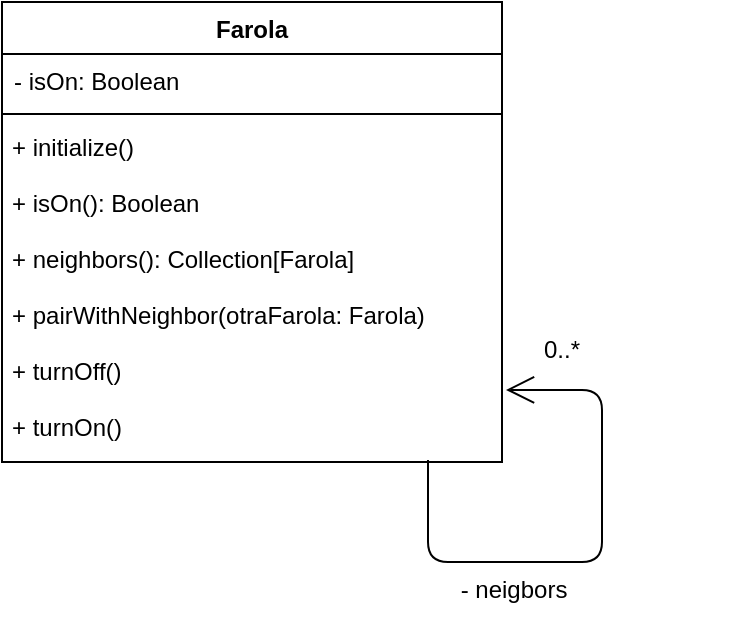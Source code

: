 <mxfile version="13.7.9" type="github"><diagram id="Uv0B0dUqf3NeSx5-Y0iP" name="Page-1"><mxGraphModel dx="643" dy="757" grid="1" gridSize="10" guides="1" tooltips="1" connect="1" arrows="1" fold="1" page="1" pageScale="1" pageWidth="850" pageHeight="1100" math="0" shadow="0"><root><mxCell id="0"/><mxCell id="1" parent="0"/><mxCell id="0iX7FI9wI3GbdkLVyjky-1" value="Farola" style="swimlane;fontStyle=1;align=center;verticalAlign=top;childLayout=stackLayout;horizontal=1;startSize=26;horizontalStack=0;resizeParent=1;resizeParentMax=0;resizeLast=0;collapsible=1;marginBottom=0;" vertex="1" parent="1"><mxGeometry x="160" y="160" width="250" height="230" as="geometry"/></mxCell><mxCell id="0iX7FI9wI3GbdkLVyjky-2" value="- isOn: Boolean" style="text;strokeColor=none;fillColor=none;align=left;verticalAlign=top;spacingLeft=4;spacingRight=4;overflow=hidden;rotatable=0;points=[[0,0.5],[1,0.5]];portConstraint=eastwest;" vertex="1" parent="0iX7FI9wI3GbdkLVyjky-1"><mxGeometry y="26" width="250" height="26" as="geometry"/></mxCell><mxCell id="0iX7FI9wI3GbdkLVyjky-3" value="" style="line;strokeWidth=1;fillColor=none;align=left;verticalAlign=middle;spacingTop=-1;spacingLeft=3;spacingRight=3;rotatable=0;labelPosition=right;points=[];portConstraint=eastwest;" vertex="1" parent="0iX7FI9wI3GbdkLVyjky-1"><mxGeometry y="52" width="250" height="8" as="geometry"/></mxCell><mxCell id="0iX7FI9wI3GbdkLVyjky-4" value="+ initialize()&#xA;&#xA;+ isOn(): Boolean&#xA;&#xA;+ neighbors(): Collection[Farola]&#xA;&#xA;+ pairWithNeighbor(otraFarola: Farola)&#xA;&#xA;+ turnOff()&#xA;&#xA;+ turnOn()" style="text;strokeColor=none;fillColor=none;align=left;verticalAlign=top;spacingLeft=4;spacingRight=4;overflow=hidden;rotatable=0;points=[[0,0.5],[1,0.5]];portConstraint=eastwest;spacingTop=0;spacing=1;glass=0;" vertex="1" parent="0iX7FI9wI3GbdkLVyjky-1"><mxGeometry y="60" width="250" height="170" as="geometry"/></mxCell><mxCell id="0iX7FI9wI3GbdkLVyjky-5" value="" style="endArrow=open;endFill=1;endSize=12;html=1;exitX=0.852;exitY=0.994;exitDx=0;exitDy=0;exitPerimeter=0;entryX=1.008;entryY=0.788;entryDx=0;entryDy=0;entryPerimeter=0;" edge="1" parent="0iX7FI9wI3GbdkLVyjky-1" source="0iX7FI9wI3GbdkLVyjky-4" target="0iX7FI9wI3GbdkLVyjky-4"><mxGeometry width="160" relative="1" as="geometry"><mxPoint x="90" y="230" as="sourcePoint"/><mxPoint x="280" y="290" as="targetPoint"/><Array as="points"><mxPoint x="213" y="280"/><mxPoint x="300" y="280"/><mxPoint x="300" y="194"/></Array></mxGeometry></mxCell><mxCell id="0iX7FI9wI3GbdkLVyjky-6" value=" - neigbors" style="text;strokeColor=none;fillColor=none;align=left;verticalAlign=top;spacingLeft=4;spacingRight=4;overflow=hidden;rotatable=0;points=[[0,0.5],[1,0.5]];portConstraint=eastwest;glass=0;" vertex="1" parent="1"><mxGeometry x="380" y="440" width="100" height="26" as="geometry"/></mxCell><mxCell id="0iX7FI9wI3GbdkLVyjky-7" value="0..*" style="text;strokeColor=none;fillColor=none;align=left;verticalAlign=top;spacingLeft=4;spacingRight=4;overflow=hidden;rotatable=0;points=[[0,0.5],[1,0.5]];portConstraint=eastwest;glass=0;" vertex="1" parent="1"><mxGeometry x="425" y="320" width="100" height="26" as="geometry"/></mxCell></root></mxGraphModel></diagram></mxfile>